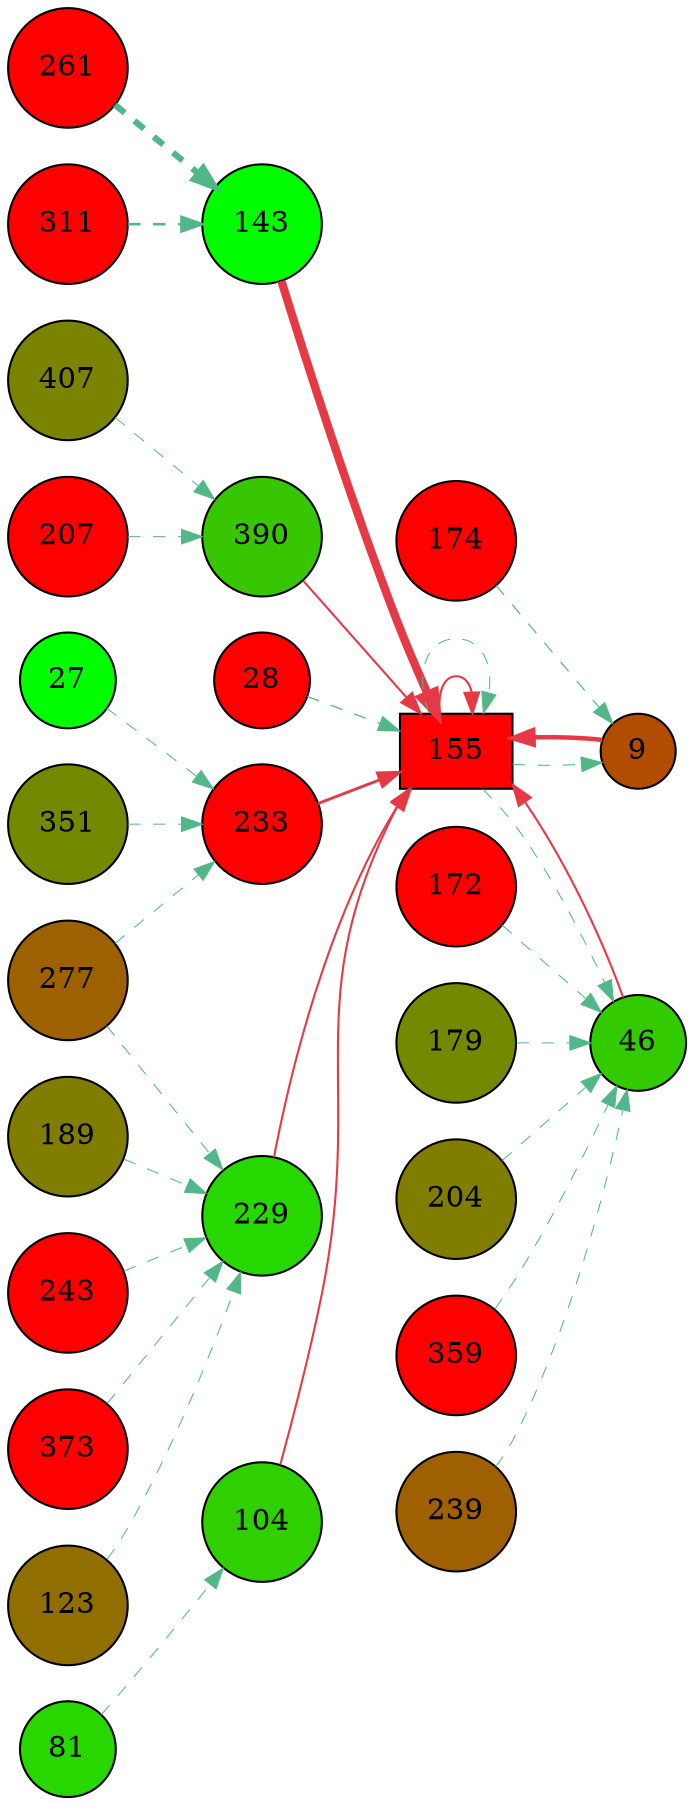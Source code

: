 digraph G{
rankdir=LR;
261 [style=filled, shape=circle, fillcolor="#fe0000", label="261"];
390 [style=filled, shape=circle, fillcolor="#38c600", label="390"];
9 [style=filled, shape=circle, fillcolor="#b24c00", label="9"];
143 [style=filled, shape=circle, fillcolor="#00fe00", label="143"];
277 [style=filled, shape=circle, fillcolor="#9d6100", label="277"];
407 [style=filled, shape=circle, fillcolor="#7a8400", label="407"];
27 [style=filled, shape=circle, fillcolor="#00fe00", label="27"];
155 [style=filled, shape=box, fillcolor="#fe0000", label="155"];
28 [style=filled, shape=circle, fillcolor="#fe0000", label="28"];
172 [style=filled, shape=circle, fillcolor="#fe0000", label="172"];
46 [style=filled, shape=circle, fillcolor="#33cb00", label="46"];
174 [style=filled, shape=circle, fillcolor="#fe0000", label="174"];
179 [style=filled, shape=circle, fillcolor="#758900", label="179"];
311 [style=filled, shape=circle, fillcolor="#fe0000", label="311"];
189 [style=filled, shape=circle, fillcolor="#817d00", label="189"];
204 [style=filled, shape=circle, fillcolor="#817d00", label="204"];
207 [style=filled, shape=circle, fillcolor="#fe0000", label="207"];
81 [style=filled, shape=circle, fillcolor="#28d600", label="81"];
351 [style=filled, shape=circle, fillcolor="#758900", label="351"];
229 [style=filled, shape=circle, fillcolor="#27d700", label="229"];
359 [style=filled, shape=circle, fillcolor="#fe0000", label="359"];
104 [style=filled, shape=circle, fillcolor="#2fcf00", label="104"];
233 [style=filled, shape=circle, fillcolor="#fe0000", label="233"];
239 [style=filled, shape=circle, fillcolor="#9e6000", label="239"];
243 [style=filled, shape=circle, fillcolor="#fe0000", label="243"];
373 [style=filled, shape=circle, fillcolor="#fe0000", label="373"];
123 [style=filled, shape=circle, fillcolor="#906e00", label="123"];
143 -> 155 [color="#e63946",penwidth=4.00];
9 -> 155 [color="#e63946",penwidth=2.17];
233 -> 155 [color="#e63946",penwidth=1.38];
155 -> 155 [color="#e63946",penwidth=1.00];
46 -> 155 [color="#e63946",penwidth=1.00];
104 -> 155 [color="#e63946",penwidth=1.00];
390 -> 155 [color="#e63946",penwidth=1.00];
229 -> 155 [color="#e63946",penwidth=1.00];
189 -> 229 [color="#52b788",style=dashed,penwidth=0.50];
243 -> 229 [color="#52b788",style=dashed,penwidth=0.50];
123 -> 229 [color="#52b788",style=dashed,penwidth=0.50];
277 -> 229 [color="#52b788",style=dashed,penwidth=0.50];
373 -> 229 [color="#52b788",style=dashed,penwidth=0.50];
407 -> 390 [color="#52b788",style=dashed,penwidth=0.50];
207 -> 390 [color="#52b788",style=dashed,penwidth=0.50];
81 -> 104 [color="#52b788",style=dashed,penwidth=0.50];
174 -> 9 [color="#52b788",style=dashed,penwidth=0.59];
155 -> 9 [color="#52b788",style=dashed,penwidth=0.50];
277 -> 233 [color="#52b788",style=dashed,penwidth=0.50];
351 -> 233 [color="#52b788",style=dashed,penwidth=0.50];
27 -> 233 [color="#52b788",style=dashed,penwidth=0.50];
239 -> 46 [color="#52b788",style=dashed,penwidth=0.50];
359 -> 46 [color="#52b788",style=dashed,penwidth=0.50];
172 -> 46 [color="#52b788",style=dashed,penwidth=0.50];
179 -> 46 [color="#52b788",style=dashed,penwidth=0.50];
204 -> 46 [color="#52b788",style=dashed,penwidth=0.50];
155 -> 46 [color="#52b788",style=dashed,penwidth=0.50];
261 -> 143 [color="#52b788",style=dashed,penwidth=3.00];
311 -> 143 [color="#52b788",style=dashed,penwidth=1.24];
28 -> 155 [color="#52b788",style=dashed,penwidth=0.63];
155 -> 155 [color="#52b788",style=dashed,penwidth=0.50];
}